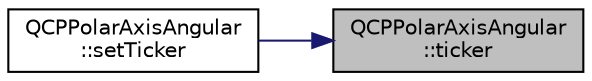 digraph "QCPPolarAxisAngular::ticker"
{
 // LATEX_PDF_SIZE
  edge [fontname="Helvetica",fontsize="10",labelfontname="Helvetica",labelfontsize="10"];
  node [fontname="Helvetica",fontsize="10",shape=record];
  rankdir="RL";
  Node1 [label="QCPPolarAxisAngular\l::ticker",height=0.2,width=0.4,color="black", fillcolor="grey75", style="filled", fontcolor="black",tooltip=" "];
  Node1 -> Node2 [dir="back",color="midnightblue",fontsize="10",style="solid",fontname="Helvetica"];
  Node2 [label="QCPPolarAxisAngular\l::setTicker",height=0.2,width=0.4,color="black", fillcolor="white", style="filled",URL="$classQCPPolarAxisAngular.html#a343fafde7e44cf32b7d89e45c9154bc8",tooltip=" "];
}
